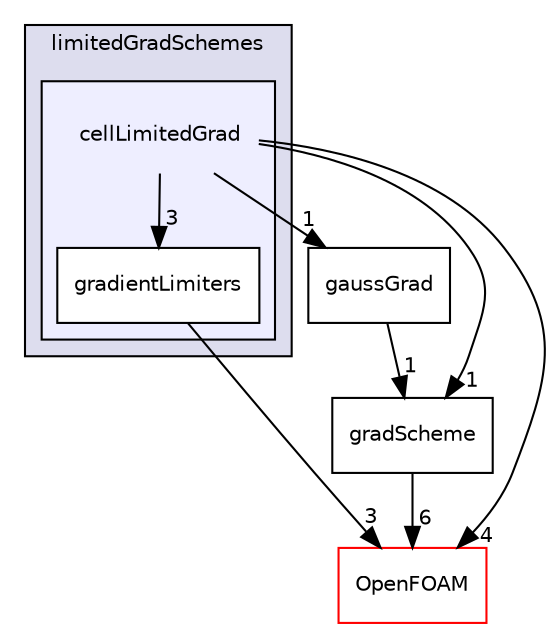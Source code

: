 digraph "src/finiteVolume/finiteVolume/gradSchemes/limitedGradSchemes/cellLimitedGrad" {
  bgcolor=transparent;
  compound=true
  node [ fontsize="10", fontname="Helvetica"];
  edge [ labelfontsize="10", labelfontname="Helvetica"];
  subgraph clusterdir_fff497ac263f931389c898cdbfb5238e {
    graph [ bgcolor="#ddddee", pencolor="black", label="limitedGradSchemes" fontname="Helvetica", fontsize="10", URL="dir_fff497ac263f931389c898cdbfb5238e.html"]
  subgraph clusterdir_15b546026f25fe50ef80657f7461c9a9 {
    graph [ bgcolor="#eeeeff", pencolor="black", label="" URL="dir_15b546026f25fe50ef80657f7461c9a9.html"];
    dir_15b546026f25fe50ef80657f7461c9a9 [shape=plaintext label="cellLimitedGrad"];
    dir_99c330342ad9c3706c2bff45e85f8816 [shape=box label="gradientLimiters" color="black" fillcolor="white" style="filled" URL="dir_99c330342ad9c3706c2bff45e85f8816.html"];
  }
  }
  dir_88d539e89933277658cec4fd08ce15b4 [shape=box label="gaussGrad" URL="dir_88d539e89933277658cec4fd08ce15b4.html"];
  dir_34f6fdac462f96b744b53870896d634e [shape=box label="gradScheme" URL="dir_34f6fdac462f96b744b53870896d634e.html"];
  dir_c5473ff19b20e6ec4dfe5c310b3778a8 [shape=box label="OpenFOAM" color="red" URL="dir_c5473ff19b20e6ec4dfe5c310b3778a8.html"];
  dir_88d539e89933277658cec4fd08ce15b4->dir_34f6fdac462f96b744b53870896d634e [headlabel="1", labeldistance=1.5 headhref="dir_001062_001063.html"];
  dir_99c330342ad9c3706c2bff45e85f8816->dir_c5473ff19b20e6ec4dfe5c310b3778a8 [headlabel="3", labeldistance=1.5 headhref="dir_001068_002151.html"];
  dir_34f6fdac462f96b744b53870896d634e->dir_c5473ff19b20e6ec4dfe5c310b3778a8 [headlabel="6", labeldistance=1.5 headhref="dir_001063_002151.html"];
  dir_15b546026f25fe50ef80657f7461c9a9->dir_88d539e89933277658cec4fd08ce15b4 [headlabel="1", labeldistance=1.5 headhref="dir_001067_001062.html"];
  dir_15b546026f25fe50ef80657f7461c9a9->dir_99c330342ad9c3706c2bff45e85f8816 [headlabel="3", labeldistance=1.5 headhref="dir_001067_001068.html"];
  dir_15b546026f25fe50ef80657f7461c9a9->dir_34f6fdac462f96b744b53870896d634e [headlabel="1", labeldistance=1.5 headhref="dir_001067_001063.html"];
  dir_15b546026f25fe50ef80657f7461c9a9->dir_c5473ff19b20e6ec4dfe5c310b3778a8 [headlabel="4", labeldistance=1.5 headhref="dir_001067_002151.html"];
}
